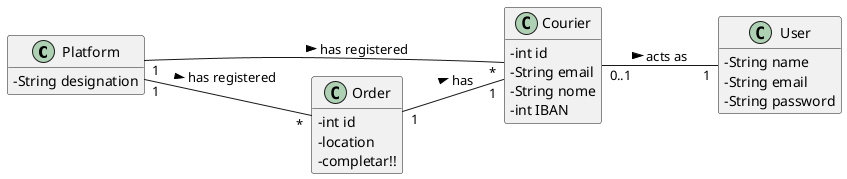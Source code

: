 @startuml
skinparam classAttributeIconSize 0
hide methods
left to right direction

class Platform {
-   String designation
}
class Courier{
-   int id
-   String email
-   String nome
-   int IBAN
}
class User{
-   String name
-   String email
-   String password
}

class Order{
-   int id
-   location
-   completar!!
}

Platform "1" -- "*" Courier : has registered >
Platform "1" -- "*" Order : has registered >
Courier "0..1" -- "1" User: acts as >
Order "1" -- "1" Courier : has >
@enduml